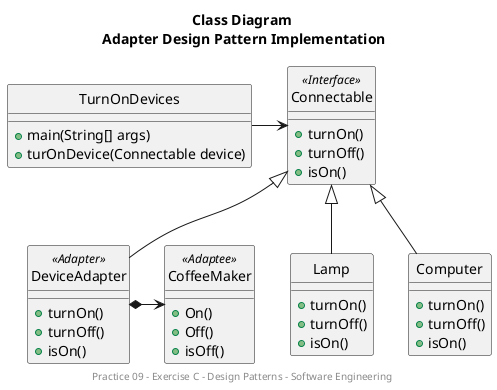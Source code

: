 @startuml

title "Class Diagram\n Adapter Design Pattern Implementation"
footer "Practice 09 - Exercise C - Design Patterns - Software Engineering"
skinparam style strictuml


'Client'
class TurnOnDevices {

    +main(String[] args)
    +turOnDevice(Connectable device)

}

'Target'
class Connectable <<Interface>>{

    +turnOn()
    +turnOff()
    +isOn()

}

class DeviceAdapter <<Adapter>> {

    +turnOn()
    +turnOff()
    +isOn()

}

class CoffeeMaker <<Adaptee>>{

    +On()
    +Off()
    +isOff()

}

class Lamp{

    +turnOn()
    +turnOff()
    +isOn()

}

class Computer{

    +turnOn()
    +turnOff()
    +isOn()

}

TurnOnDevices -right-> Connectable
Lamp -up-|> Connectable
Computer -up-|> Connectable
CoffeeMaker <-l-* DeviceAdapter
DeviceAdapter -up-|> Connectable 

@enduml